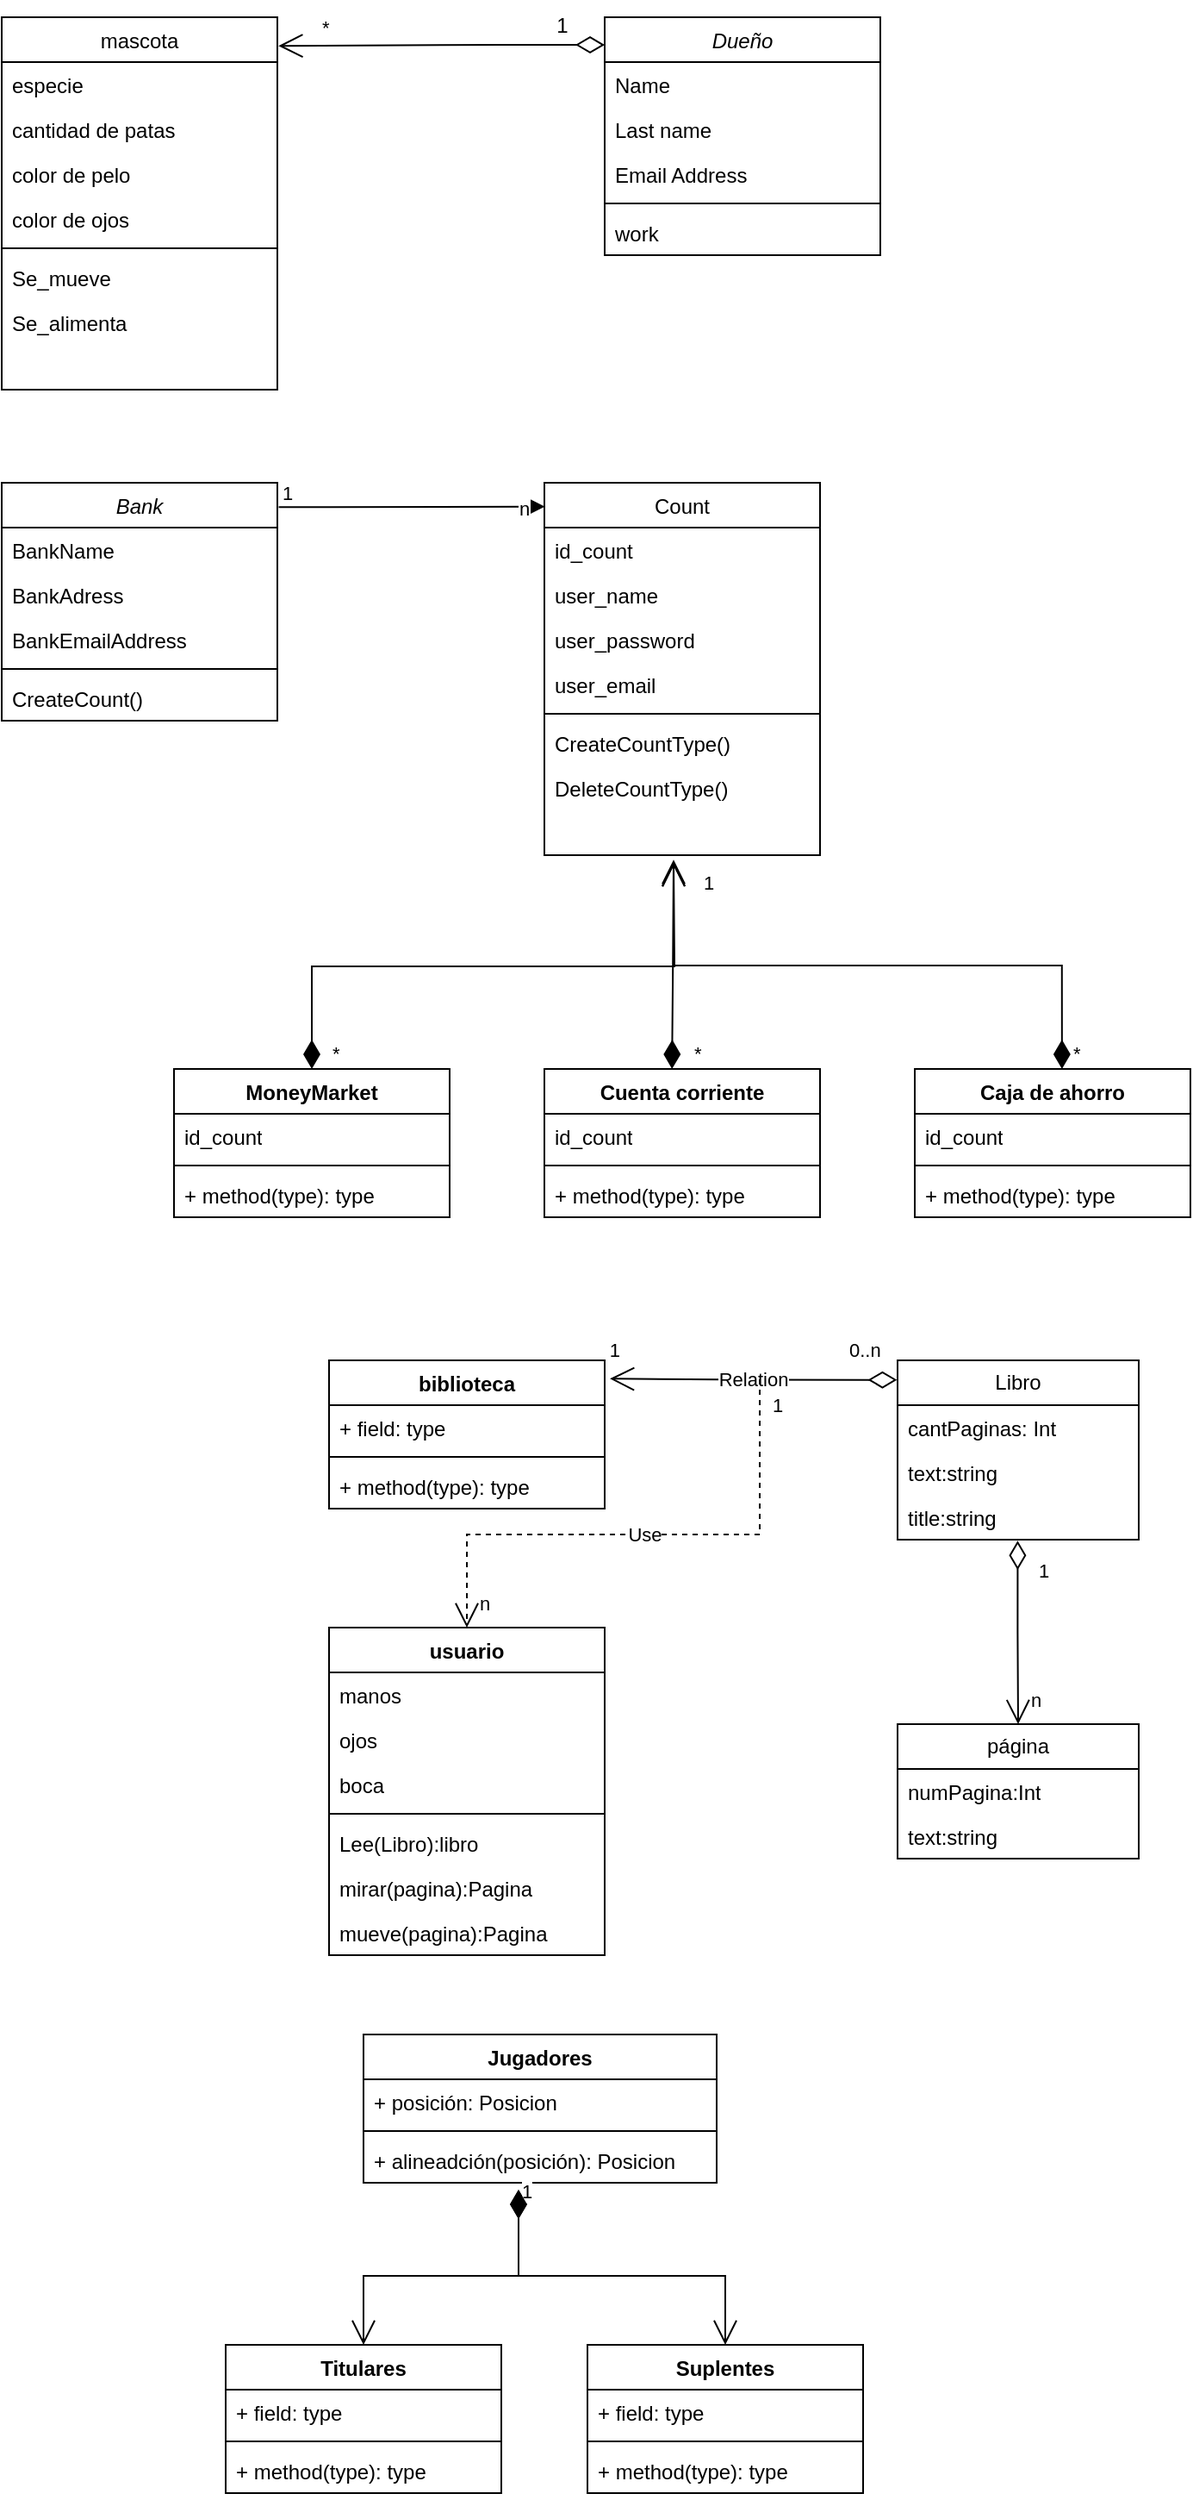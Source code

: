 <mxfile version="24.7.17">
  <diagram id="C5RBs43oDa-KdzZeNtuy" name="Page-1">
    <mxGraphModel dx="517" dy="310" grid="1" gridSize="10" guides="1" tooltips="1" connect="1" arrows="1" fold="1" page="1" pageScale="1" pageWidth="827" pageHeight="1169" math="0" shadow="0">
      <root>
        <mxCell id="WIyWlLk6GJQsqaUBKTNV-0" />
        <mxCell id="WIyWlLk6GJQsqaUBKTNV-1" parent="WIyWlLk6GJQsqaUBKTNV-0" />
        <mxCell id="zkfFHV4jXpPFQw0GAbJ--0" value="Dueño" style="swimlane;fontStyle=2;align=center;verticalAlign=top;childLayout=stackLayout;horizontal=1;startSize=26;horizontalStack=0;resizeParent=1;resizeLast=0;collapsible=1;marginBottom=0;rounded=0;shadow=0;strokeWidth=1;" parent="WIyWlLk6GJQsqaUBKTNV-1" vertex="1">
          <mxGeometry x="380" y="20" width="160" height="138" as="geometry">
            <mxRectangle x="230" y="140" width="160" height="26" as="alternateBounds" />
          </mxGeometry>
        </mxCell>
        <mxCell id="zkfFHV4jXpPFQw0GAbJ--1" value="Name" style="text;align=left;verticalAlign=top;spacingLeft=4;spacingRight=4;overflow=hidden;rotatable=0;points=[[0,0.5],[1,0.5]];portConstraint=eastwest;" parent="zkfFHV4jXpPFQw0GAbJ--0" vertex="1">
          <mxGeometry y="26" width="160" height="26" as="geometry" />
        </mxCell>
        <mxCell id="zkfFHV4jXpPFQw0GAbJ--2" value="Last name" style="text;align=left;verticalAlign=top;spacingLeft=4;spacingRight=4;overflow=hidden;rotatable=0;points=[[0,0.5],[1,0.5]];portConstraint=eastwest;rounded=0;shadow=0;html=0;" parent="zkfFHV4jXpPFQw0GAbJ--0" vertex="1">
          <mxGeometry y="52" width="160" height="26" as="geometry" />
        </mxCell>
        <mxCell id="zkfFHV4jXpPFQw0GAbJ--3" value="Email Address" style="text;align=left;verticalAlign=top;spacingLeft=4;spacingRight=4;overflow=hidden;rotatable=0;points=[[0,0.5],[1,0.5]];portConstraint=eastwest;rounded=0;shadow=0;html=0;" parent="zkfFHV4jXpPFQw0GAbJ--0" vertex="1">
          <mxGeometry y="78" width="160" height="26" as="geometry" />
        </mxCell>
        <mxCell id="zkfFHV4jXpPFQw0GAbJ--4" value="" style="line;html=1;strokeWidth=1;align=left;verticalAlign=middle;spacingTop=-1;spacingLeft=3;spacingRight=3;rotatable=0;labelPosition=right;points=[];portConstraint=eastwest;" parent="zkfFHV4jXpPFQw0GAbJ--0" vertex="1">
          <mxGeometry y="104" width="160" height="8" as="geometry" />
        </mxCell>
        <mxCell id="zkfFHV4jXpPFQw0GAbJ--5" value="work" style="text;align=left;verticalAlign=top;spacingLeft=4;spacingRight=4;overflow=hidden;rotatable=0;points=[[0,0.5],[1,0.5]];portConstraint=eastwest;" parent="zkfFHV4jXpPFQw0GAbJ--0" vertex="1">
          <mxGeometry y="112" width="160" height="26" as="geometry" />
        </mxCell>
        <mxCell id="zkfFHV4jXpPFQw0GAbJ--17" value="mascota" style="swimlane;fontStyle=0;align=center;verticalAlign=top;childLayout=stackLayout;horizontal=1;startSize=26;horizontalStack=0;resizeParent=1;resizeLast=0;collapsible=1;marginBottom=0;rounded=0;shadow=0;strokeWidth=1;" parent="WIyWlLk6GJQsqaUBKTNV-1" vertex="1">
          <mxGeometry x="30" y="20" width="160" height="216" as="geometry">
            <mxRectangle x="550" y="140" width="160" height="26" as="alternateBounds" />
          </mxGeometry>
        </mxCell>
        <mxCell id="zkfFHV4jXpPFQw0GAbJ--18" value="especie " style="text;align=left;verticalAlign=top;spacingLeft=4;spacingRight=4;overflow=hidden;rotatable=0;points=[[0,0.5],[1,0.5]];portConstraint=eastwest;" parent="zkfFHV4jXpPFQw0GAbJ--17" vertex="1">
          <mxGeometry y="26" width="160" height="26" as="geometry" />
        </mxCell>
        <mxCell id="zkfFHV4jXpPFQw0GAbJ--19" value="cantidad de patas" style="text;align=left;verticalAlign=top;spacingLeft=4;spacingRight=4;overflow=hidden;rotatable=0;points=[[0,0.5],[1,0.5]];portConstraint=eastwest;rounded=0;shadow=0;html=0;" parent="zkfFHV4jXpPFQw0GAbJ--17" vertex="1">
          <mxGeometry y="52" width="160" height="26" as="geometry" />
        </mxCell>
        <mxCell id="zkfFHV4jXpPFQw0GAbJ--20" value="color de pelo" style="text;align=left;verticalAlign=top;spacingLeft=4;spacingRight=4;overflow=hidden;rotatable=0;points=[[0,0.5],[1,0.5]];portConstraint=eastwest;rounded=0;shadow=0;html=0;" parent="zkfFHV4jXpPFQw0GAbJ--17" vertex="1">
          <mxGeometry y="78" width="160" height="26" as="geometry" />
        </mxCell>
        <mxCell id="zkfFHV4jXpPFQw0GAbJ--21" value="color de ojos" style="text;align=left;verticalAlign=top;spacingLeft=4;spacingRight=4;overflow=hidden;rotatable=0;points=[[0,0.5],[1,0.5]];portConstraint=eastwest;rounded=0;shadow=0;html=0;" parent="zkfFHV4jXpPFQw0GAbJ--17" vertex="1">
          <mxGeometry y="104" width="160" height="26" as="geometry" />
        </mxCell>
        <mxCell id="zkfFHV4jXpPFQw0GAbJ--23" value="" style="line;html=1;strokeWidth=1;align=left;verticalAlign=middle;spacingTop=-1;spacingLeft=3;spacingRight=3;rotatable=0;labelPosition=right;points=[];portConstraint=eastwest;" parent="zkfFHV4jXpPFQw0GAbJ--17" vertex="1">
          <mxGeometry y="130" width="160" height="8" as="geometry" />
        </mxCell>
        <mxCell id="zkfFHV4jXpPFQw0GAbJ--24" value="Se_mueve" style="text;align=left;verticalAlign=top;spacingLeft=4;spacingRight=4;overflow=hidden;rotatable=0;points=[[0,0.5],[1,0.5]];portConstraint=eastwest;" parent="zkfFHV4jXpPFQw0GAbJ--17" vertex="1">
          <mxGeometry y="138" width="160" height="26" as="geometry" />
        </mxCell>
        <mxCell id="zkfFHV4jXpPFQw0GAbJ--25" value="Se_alimenta" style="text;align=left;verticalAlign=top;spacingLeft=4;spacingRight=4;overflow=hidden;rotatable=0;points=[[0,0.5],[1,0.5]];portConstraint=eastwest;" parent="zkfFHV4jXpPFQw0GAbJ--17" vertex="1">
          <mxGeometry y="164" width="160" height="26" as="geometry" />
        </mxCell>
        <mxCell id="4PuaCXMVwHpurft8HPdo-10" value="Bank" style="swimlane;fontStyle=2;align=center;verticalAlign=top;childLayout=stackLayout;horizontal=1;startSize=26;horizontalStack=0;resizeParent=1;resizeLast=0;collapsible=1;marginBottom=0;rounded=0;shadow=0;strokeWidth=1;" parent="WIyWlLk6GJQsqaUBKTNV-1" vertex="1">
          <mxGeometry x="30" y="290" width="160" height="138" as="geometry">
            <mxRectangle x="230" y="140" width="160" height="26" as="alternateBounds" />
          </mxGeometry>
        </mxCell>
        <mxCell id="4PuaCXMVwHpurft8HPdo-11" value="BankName" style="text;align=left;verticalAlign=top;spacingLeft=4;spacingRight=4;overflow=hidden;rotatable=0;points=[[0,0.5],[1,0.5]];portConstraint=eastwest;" parent="4PuaCXMVwHpurft8HPdo-10" vertex="1">
          <mxGeometry y="26" width="160" height="26" as="geometry" />
        </mxCell>
        <mxCell id="4PuaCXMVwHpurft8HPdo-12" value="BankAdress" style="text;align=left;verticalAlign=top;spacingLeft=4;spacingRight=4;overflow=hidden;rotatable=0;points=[[0,0.5],[1,0.5]];portConstraint=eastwest;rounded=0;shadow=0;html=0;" parent="4PuaCXMVwHpurft8HPdo-10" vertex="1">
          <mxGeometry y="52" width="160" height="26" as="geometry" />
        </mxCell>
        <mxCell id="4PuaCXMVwHpurft8HPdo-13" value="BankEmailAddress" style="text;align=left;verticalAlign=top;spacingLeft=4;spacingRight=4;overflow=hidden;rotatable=0;points=[[0,0.5],[1,0.5]];portConstraint=eastwest;rounded=0;shadow=0;html=0;" parent="4PuaCXMVwHpurft8HPdo-10" vertex="1">
          <mxGeometry y="78" width="160" height="26" as="geometry" />
        </mxCell>
        <mxCell id="4PuaCXMVwHpurft8HPdo-14" value="" style="line;html=1;strokeWidth=1;align=left;verticalAlign=middle;spacingTop=-1;spacingLeft=3;spacingRight=3;rotatable=0;labelPosition=right;points=[];portConstraint=eastwest;" parent="4PuaCXMVwHpurft8HPdo-10" vertex="1">
          <mxGeometry y="104" width="160" height="8" as="geometry" />
        </mxCell>
        <mxCell id="4PuaCXMVwHpurft8HPdo-15" value="CreateCount()" style="text;align=left;verticalAlign=top;spacingLeft=4;spacingRight=4;overflow=hidden;rotatable=0;points=[[0,0.5],[1,0.5]];portConstraint=eastwest;" parent="4PuaCXMVwHpurft8HPdo-10" vertex="1">
          <mxGeometry y="112" width="160" height="26" as="geometry" />
        </mxCell>
        <mxCell id="4PuaCXMVwHpurft8HPdo-16" value="Count" style="swimlane;fontStyle=0;align=center;verticalAlign=top;childLayout=stackLayout;horizontal=1;startSize=26;horizontalStack=0;resizeParent=1;resizeLast=0;collapsible=1;marginBottom=0;rounded=0;shadow=0;strokeWidth=1;" parent="WIyWlLk6GJQsqaUBKTNV-1" vertex="1">
          <mxGeometry x="345" y="290" width="160" height="216" as="geometry">
            <mxRectangle x="550" y="140" width="160" height="26" as="alternateBounds" />
          </mxGeometry>
        </mxCell>
        <mxCell id="4PuaCXMVwHpurft8HPdo-17" value="id_count" style="text;align=left;verticalAlign=top;spacingLeft=4;spacingRight=4;overflow=hidden;rotatable=0;points=[[0,0.5],[1,0.5]];portConstraint=eastwest;" parent="4PuaCXMVwHpurft8HPdo-16" vertex="1">
          <mxGeometry y="26" width="160" height="26" as="geometry" />
        </mxCell>
        <mxCell id="4PuaCXMVwHpurft8HPdo-18" value="user_name" style="text;align=left;verticalAlign=top;spacingLeft=4;spacingRight=4;overflow=hidden;rotatable=0;points=[[0,0.5],[1,0.5]];portConstraint=eastwest;rounded=0;shadow=0;html=0;" parent="4PuaCXMVwHpurft8HPdo-16" vertex="1">
          <mxGeometry y="52" width="160" height="26" as="geometry" />
        </mxCell>
        <mxCell id="4PuaCXMVwHpurft8HPdo-19" value="user_password" style="text;align=left;verticalAlign=top;spacingLeft=4;spacingRight=4;overflow=hidden;rotatable=0;points=[[0,0.5],[1,0.5]];portConstraint=eastwest;rounded=0;shadow=0;html=0;" parent="4PuaCXMVwHpurft8HPdo-16" vertex="1">
          <mxGeometry y="78" width="160" height="26" as="geometry" />
        </mxCell>
        <mxCell id="4PuaCXMVwHpurft8HPdo-20" value="user_email" style="text;align=left;verticalAlign=top;spacingLeft=4;spacingRight=4;overflow=hidden;rotatable=0;points=[[0,0.5],[1,0.5]];portConstraint=eastwest;rounded=0;shadow=0;html=0;" parent="4PuaCXMVwHpurft8HPdo-16" vertex="1">
          <mxGeometry y="104" width="160" height="26" as="geometry" />
        </mxCell>
        <mxCell id="4PuaCXMVwHpurft8HPdo-21" value="" style="line;html=1;strokeWidth=1;align=left;verticalAlign=middle;spacingTop=-1;spacingLeft=3;spacingRight=3;rotatable=0;labelPosition=right;points=[];portConstraint=eastwest;" parent="4PuaCXMVwHpurft8HPdo-16" vertex="1">
          <mxGeometry y="130" width="160" height="8" as="geometry" />
        </mxCell>
        <mxCell id="4PuaCXMVwHpurft8HPdo-22" value="CreateCountType()" style="text;align=left;verticalAlign=top;spacingLeft=4;spacingRight=4;overflow=hidden;rotatable=0;points=[[0,0.5],[1,0.5]];portConstraint=eastwest;" parent="4PuaCXMVwHpurft8HPdo-16" vertex="1">
          <mxGeometry y="138" width="160" height="26" as="geometry" />
        </mxCell>
        <mxCell id="4PuaCXMVwHpurft8HPdo-23" value="DeleteCountType()" style="text;align=left;verticalAlign=top;spacingLeft=4;spacingRight=4;overflow=hidden;rotatable=0;points=[[0,0.5],[1,0.5]];portConstraint=eastwest;" parent="4PuaCXMVwHpurft8HPdo-16" vertex="1">
          <mxGeometry y="164" width="160" height="26" as="geometry" />
        </mxCell>
        <mxCell id="4PuaCXMVwHpurft8HPdo-26" value="" style="endArrow=block;endFill=1;html=1;edgeStyle=orthogonalEdgeStyle;align=left;verticalAlign=top;rounded=0;entryX=0.002;entryY=0.064;entryDx=0;entryDy=0;entryPerimeter=0;exitX=1.005;exitY=0.102;exitDx=0;exitDy=0;exitPerimeter=0;" parent="WIyWlLk6GJQsqaUBKTNV-1" source="4PuaCXMVwHpurft8HPdo-10" target="4PuaCXMVwHpurft8HPdo-16" edge="1">
          <mxGeometry x="-1" relative="1" as="geometry">
            <mxPoint x="193" y="304" as="sourcePoint" />
            <mxPoint x="346.3" y="266.376" as="targetPoint" />
            <Array as="points">
              <mxPoint x="220" y="304" />
            </Array>
          </mxGeometry>
        </mxCell>
        <mxCell id="4PuaCXMVwHpurft8HPdo-27" value="1" style="edgeLabel;resizable=0;html=1;align=left;verticalAlign=bottom;" parent="4PuaCXMVwHpurft8HPdo-26" connectable="0" vertex="1">
          <mxGeometry x="-1" relative="1" as="geometry" />
        </mxCell>
        <mxCell id="4PuaCXMVwHpurft8HPdo-28" value="n" style="edgeLabel;html=1;align=center;verticalAlign=middle;resizable=0;points=[];" parent="4PuaCXMVwHpurft8HPdo-26" vertex="1" connectable="0">
          <mxGeometry x="0.834" y="-1" relative="1" as="geometry">
            <mxPoint as="offset" />
          </mxGeometry>
        </mxCell>
        <mxCell id="4PuaCXMVwHpurft8HPdo-29" value="*" style="endArrow=open;html=1;endSize=12;startArrow=diamondThin;startSize=14;startFill=0;edgeStyle=orthogonalEdgeStyle;align=left;verticalAlign=bottom;rounded=0;exitX=0;exitY=0.116;exitDx=0;exitDy=0;exitPerimeter=0;entryX=1.004;entryY=0.077;entryDx=0;entryDy=0;entryPerimeter=0;" parent="WIyWlLk6GJQsqaUBKTNV-1" source="zkfFHV4jXpPFQw0GAbJ--0" target="zkfFHV4jXpPFQw0GAbJ--17" edge="1">
          <mxGeometry x="0.751" y="-2" relative="1" as="geometry">
            <mxPoint x="345" y="36.974" as="sourcePoint" />
            <mxPoint x="178.4" y="39.008" as="targetPoint" />
            <Array as="points">
              <mxPoint x="320" y="36" />
            </Array>
            <mxPoint as="offset" />
          </mxGeometry>
        </mxCell>
        <mxCell id="4PuaCXMVwHpurft8HPdo-31" value="1" style="text;html=1;align=center;verticalAlign=middle;resizable=0;points=[];autosize=1;strokeColor=none;fillColor=none;" parent="WIyWlLk6GJQsqaUBKTNV-1" vertex="1">
          <mxGeometry x="340" y="10" width="30" height="30" as="geometry" />
        </mxCell>
        <mxCell id="4PuaCXMVwHpurft8HPdo-32" value="Cuenta corriente" style="swimlane;fontStyle=1;align=center;verticalAlign=top;childLayout=stackLayout;horizontal=1;startSize=26;horizontalStack=0;resizeParent=1;resizeParentMax=0;resizeLast=0;collapsible=1;marginBottom=0;whiteSpace=wrap;html=1;" parent="WIyWlLk6GJQsqaUBKTNV-1" vertex="1">
          <mxGeometry x="345" y="630" width="160" height="86" as="geometry" />
        </mxCell>
        <mxCell id="4PuaCXMVwHpurft8HPdo-33" value="id_count" style="text;strokeColor=none;fillColor=none;align=left;verticalAlign=top;spacingLeft=4;spacingRight=4;overflow=hidden;rotatable=0;points=[[0,0.5],[1,0.5]];portConstraint=eastwest;whiteSpace=wrap;html=1;" parent="4PuaCXMVwHpurft8HPdo-32" vertex="1">
          <mxGeometry y="26" width="160" height="26" as="geometry" />
        </mxCell>
        <mxCell id="4PuaCXMVwHpurft8HPdo-34" value="" style="line;strokeWidth=1;fillColor=none;align=left;verticalAlign=middle;spacingTop=-1;spacingLeft=3;spacingRight=3;rotatable=0;labelPosition=right;points=[];portConstraint=eastwest;strokeColor=inherit;" parent="4PuaCXMVwHpurft8HPdo-32" vertex="1">
          <mxGeometry y="52" width="160" height="8" as="geometry" />
        </mxCell>
        <mxCell id="4PuaCXMVwHpurft8HPdo-35" value="+ method(type): type" style="text;strokeColor=none;fillColor=none;align=left;verticalAlign=top;spacingLeft=4;spacingRight=4;overflow=hidden;rotatable=0;points=[[0,0.5],[1,0.5]];portConstraint=eastwest;whiteSpace=wrap;html=1;" parent="4PuaCXMVwHpurft8HPdo-32" vertex="1">
          <mxGeometry y="60" width="160" height="26" as="geometry" />
        </mxCell>
        <mxCell id="4PuaCXMVwHpurft8HPdo-36" value="MoneyMarket" style="swimlane;fontStyle=1;align=center;verticalAlign=top;childLayout=stackLayout;horizontal=1;startSize=26;horizontalStack=0;resizeParent=1;resizeParentMax=0;resizeLast=0;collapsible=1;marginBottom=0;whiteSpace=wrap;html=1;" parent="WIyWlLk6GJQsqaUBKTNV-1" vertex="1">
          <mxGeometry x="130" y="630" width="160" height="86" as="geometry" />
        </mxCell>
        <mxCell id="4PuaCXMVwHpurft8HPdo-37" value="id_count" style="text;strokeColor=none;fillColor=none;align=left;verticalAlign=top;spacingLeft=4;spacingRight=4;overflow=hidden;rotatable=0;points=[[0,0.5],[1,0.5]];portConstraint=eastwest;whiteSpace=wrap;html=1;" parent="4PuaCXMVwHpurft8HPdo-36" vertex="1">
          <mxGeometry y="26" width="160" height="26" as="geometry" />
        </mxCell>
        <mxCell id="4PuaCXMVwHpurft8HPdo-38" value="" style="line;strokeWidth=1;fillColor=none;align=left;verticalAlign=middle;spacingTop=-1;spacingLeft=3;spacingRight=3;rotatable=0;labelPosition=right;points=[];portConstraint=eastwest;strokeColor=inherit;" parent="4PuaCXMVwHpurft8HPdo-36" vertex="1">
          <mxGeometry y="52" width="160" height="8" as="geometry" />
        </mxCell>
        <mxCell id="4PuaCXMVwHpurft8HPdo-39" value="+ method(type): type" style="text;strokeColor=none;fillColor=none;align=left;verticalAlign=top;spacingLeft=4;spacingRight=4;overflow=hidden;rotatable=0;points=[[0,0.5],[1,0.5]];portConstraint=eastwest;whiteSpace=wrap;html=1;" parent="4PuaCXMVwHpurft8HPdo-36" vertex="1">
          <mxGeometry y="60" width="160" height="26" as="geometry" />
        </mxCell>
        <mxCell id="4PuaCXMVwHpurft8HPdo-40" value="Caja de ahorro" style="swimlane;fontStyle=1;align=center;verticalAlign=top;childLayout=stackLayout;horizontal=1;startSize=26;horizontalStack=0;resizeParent=1;resizeParentMax=0;resizeLast=0;collapsible=1;marginBottom=0;whiteSpace=wrap;html=1;" parent="WIyWlLk6GJQsqaUBKTNV-1" vertex="1">
          <mxGeometry x="560" y="630" width="160" height="86" as="geometry" />
        </mxCell>
        <mxCell id="4PuaCXMVwHpurft8HPdo-41" value="id_count" style="text;strokeColor=none;fillColor=none;align=left;verticalAlign=top;spacingLeft=4;spacingRight=4;overflow=hidden;rotatable=0;points=[[0,0.5],[1,0.5]];portConstraint=eastwest;whiteSpace=wrap;html=1;" parent="4PuaCXMVwHpurft8HPdo-40" vertex="1">
          <mxGeometry y="26" width="160" height="26" as="geometry" />
        </mxCell>
        <mxCell id="4PuaCXMVwHpurft8HPdo-42" value="" style="line;strokeWidth=1;fillColor=none;align=left;verticalAlign=middle;spacingTop=-1;spacingLeft=3;spacingRight=3;rotatable=0;labelPosition=right;points=[];portConstraint=eastwest;strokeColor=inherit;" parent="4PuaCXMVwHpurft8HPdo-40" vertex="1">
          <mxGeometry y="52" width="160" height="8" as="geometry" />
        </mxCell>
        <mxCell id="4PuaCXMVwHpurft8HPdo-43" value="+ method(type): type" style="text;strokeColor=none;fillColor=none;align=left;verticalAlign=top;spacingLeft=4;spacingRight=4;overflow=hidden;rotatable=0;points=[[0,0.5],[1,0.5]];portConstraint=eastwest;whiteSpace=wrap;html=1;" parent="4PuaCXMVwHpurft8HPdo-40" vertex="1">
          <mxGeometry y="60" width="160" height="26" as="geometry" />
        </mxCell>
        <mxCell id="4PuaCXMVwHpurft8HPdo-44" value="*" style="endArrow=open;html=1;endSize=12;startArrow=diamondThin;startSize=14;startFill=1;edgeStyle=orthogonalEdgeStyle;align=left;verticalAlign=bottom;rounded=0;exitX=0.5;exitY=0;exitDx=0;exitDy=0;" parent="WIyWlLk6GJQsqaUBKTNV-1" source="4PuaCXMVwHpurft8HPdo-36" edge="1">
          <mxGeometry x="-1" y="-10" relative="1" as="geometry">
            <mxPoint x="210" y="610" as="sourcePoint" />
            <mxPoint x="420" y="510" as="targetPoint" />
            <mxPoint as="offset" />
          </mxGeometry>
        </mxCell>
        <mxCell id="4PuaCXMVwHpurft8HPdo-45" value="*" style="endArrow=open;html=1;endSize=12;startArrow=diamondThin;startSize=14;startFill=1;edgeStyle=orthogonalEdgeStyle;align=left;verticalAlign=bottom;rounded=0;exitX=0.534;exitY=0.016;exitDx=0;exitDy=0;exitPerimeter=0;" parent="WIyWlLk6GJQsqaUBKTNV-1" edge="1">
          <mxGeometry x="-1" y="-5" relative="1" as="geometry">
            <mxPoint x="645.44" y="629.996" as="sourcePoint" />
            <mxPoint x="420" y="508.62" as="targetPoint" />
            <Array as="points">
              <mxPoint x="645" y="570" />
              <mxPoint x="420" y="570" />
            </Array>
            <mxPoint as="offset" />
          </mxGeometry>
        </mxCell>
        <mxCell id="4PuaCXMVwHpurft8HPdo-46" value="*" style="endArrow=open;html=1;endSize=12;startArrow=diamondThin;startSize=14;startFill=1;edgeStyle=orthogonalEdgeStyle;align=left;verticalAlign=bottom;rounded=0;exitX=0.463;exitY=0.001;exitDx=0;exitDy=0;exitPerimeter=0;" parent="WIyWlLk6GJQsqaUBKTNV-1" edge="1">
          <mxGeometry x="-0.999" y="-11" relative="1" as="geometry">
            <mxPoint x="419.08" y="629.996" as="sourcePoint" />
            <mxPoint x="420" y="509.91" as="targetPoint" />
            <mxPoint as="offset" />
          </mxGeometry>
        </mxCell>
        <mxCell id="4PuaCXMVwHpurft8HPdo-63" value="1" style="edgeLabel;html=1;align=center;verticalAlign=middle;resizable=0;points=[];" parent="4PuaCXMVwHpurft8HPdo-46" vertex="1" connectable="0">
          <mxGeometry x="0.803" y="-2" relative="1" as="geometry">
            <mxPoint x="18" as="offset" />
          </mxGeometry>
        </mxCell>
        <mxCell id="wE7fRVnuBu0q1dbweHUr-0" value="usuario" style="swimlane;fontStyle=1;align=center;verticalAlign=top;childLayout=stackLayout;horizontal=1;startSize=26;horizontalStack=0;resizeParent=1;resizeParentMax=0;resizeLast=0;collapsible=1;marginBottom=0;whiteSpace=wrap;html=1;" vertex="1" parent="WIyWlLk6GJQsqaUBKTNV-1">
          <mxGeometry x="220" y="954" width="160" height="190" as="geometry" />
        </mxCell>
        <mxCell id="wE7fRVnuBu0q1dbweHUr-15" value="manos" style="text;strokeColor=none;fillColor=none;align=left;verticalAlign=top;spacingLeft=4;spacingRight=4;overflow=hidden;rotatable=0;points=[[0,0.5],[1,0.5]];portConstraint=eastwest;whiteSpace=wrap;html=1;" vertex="1" parent="wE7fRVnuBu0q1dbweHUr-0">
          <mxGeometry y="26" width="160" height="26" as="geometry" />
        </mxCell>
        <mxCell id="wE7fRVnuBu0q1dbweHUr-1" value="ojos" style="text;strokeColor=none;fillColor=none;align=left;verticalAlign=top;spacingLeft=4;spacingRight=4;overflow=hidden;rotatable=0;points=[[0,0.5],[1,0.5]];portConstraint=eastwest;whiteSpace=wrap;html=1;" vertex="1" parent="wE7fRVnuBu0q1dbweHUr-0">
          <mxGeometry y="52" width="160" height="26" as="geometry" />
        </mxCell>
        <mxCell id="wE7fRVnuBu0q1dbweHUr-16" value="boca" style="text;strokeColor=none;fillColor=none;align=left;verticalAlign=top;spacingLeft=4;spacingRight=4;overflow=hidden;rotatable=0;points=[[0,0.5],[1,0.5]];portConstraint=eastwest;whiteSpace=wrap;html=1;" vertex="1" parent="wE7fRVnuBu0q1dbweHUr-0">
          <mxGeometry y="78" width="160" height="26" as="geometry" />
        </mxCell>
        <mxCell id="wE7fRVnuBu0q1dbweHUr-2" value="" style="line;strokeWidth=1;fillColor=none;align=left;verticalAlign=middle;spacingTop=-1;spacingLeft=3;spacingRight=3;rotatable=0;labelPosition=right;points=[];portConstraint=eastwest;strokeColor=inherit;" vertex="1" parent="wE7fRVnuBu0q1dbweHUr-0">
          <mxGeometry y="104" width="160" height="8" as="geometry" />
        </mxCell>
        <mxCell id="wE7fRVnuBu0q1dbweHUr-3" value="Lee(Libro):libro" style="text;strokeColor=none;fillColor=none;align=left;verticalAlign=top;spacingLeft=4;spacingRight=4;overflow=hidden;rotatable=0;points=[[0,0.5],[1,0.5]];portConstraint=eastwest;whiteSpace=wrap;html=1;" vertex="1" parent="wE7fRVnuBu0q1dbweHUr-0">
          <mxGeometry y="112" width="160" height="26" as="geometry" />
        </mxCell>
        <mxCell id="wE7fRVnuBu0q1dbweHUr-13" value="mirar(pagina):Pagina" style="text;strokeColor=none;fillColor=none;align=left;verticalAlign=top;spacingLeft=4;spacingRight=4;overflow=hidden;rotatable=0;points=[[0,0.5],[1,0.5]];portConstraint=eastwest;whiteSpace=wrap;html=1;" vertex="1" parent="wE7fRVnuBu0q1dbweHUr-0">
          <mxGeometry y="138" width="160" height="26" as="geometry" />
        </mxCell>
        <mxCell id="wE7fRVnuBu0q1dbweHUr-14" value="mueve(pagina):Pagina" style="text;strokeColor=none;fillColor=none;align=left;verticalAlign=top;spacingLeft=4;spacingRight=4;overflow=hidden;rotatable=0;points=[[0,0.5],[1,0.5]];portConstraint=eastwest;whiteSpace=wrap;html=1;" vertex="1" parent="wE7fRVnuBu0q1dbweHUr-0">
          <mxGeometry y="164" width="160" height="26" as="geometry" />
        </mxCell>
        <mxCell id="wE7fRVnuBu0q1dbweHUr-21" value="página" style="swimlane;fontStyle=0;childLayout=stackLayout;horizontal=1;startSize=26;fillColor=none;horizontalStack=0;resizeParent=1;resizeParentMax=0;resizeLast=0;collapsible=1;marginBottom=0;whiteSpace=wrap;html=1;" vertex="1" parent="WIyWlLk6GJQsqaUBKTNV-1">
          <mxGeometry x="550" y="1010" width="140" height="78" as="geometry" />
        </mxCell>
        <mxCell id="wE7fRVnuBu0q1dbweHUr-22" value="numPagina:Int" style="text;strokeColor=none;fillColor=none;align=left;verticalAlign=top;spacingLeft=4;spacingRight=4;overflow=hidden;rotatable=0;points=[[0,0.5],[1,0.5]];portConstraint=eastwest;whiteSpace=wrap;html=1;" vertex="1" parent="wE7fRVnuBu0q1dbweHUr-21">
          <mxGeometry y="26" width="140" height="26" as="geometry" />
        </mxCell>
        <mxCell id="wE7fRVnuBu0q1dbweHUr-23" value="text:string" style="text;strokeColor=none;fillColor=none;align=left;verticalAlign=top;spacingLeft=4;spacingRight=4;overflow=hidden;rotatable=0;points=[[0,0.5],[1,0.5]];portConstraint=eastwest;whiteSpace=wrap;html=1;" vertex="1" parent="wE7fRVnuBu0q1dbweHUr-21">
          <mxGeometry y="52" width="140" height="26" as="geometry" />
        </mxCell>
        <mxCell id="wE7fRVnuBu0q1dbweHUr-25" value="biblioteca" style="swimlane;fontStyle=1;align=center;verticalAlign=top;childLayout=stackLayout;horizontal=1;startSize=26;horizontalStack=0;resizeParent=1;resizeParentMax=0;resizeLast=0;collapsible=1;marginBottom=0;whiteSpace=wrap;html=1;" vertex="1" parent="WIyWlLk6GJQsqaUBKTNV-1">
          <mxGeometry x="220" y="799" width="160" height="86" as="geometry" />
        </mxCell>
        <mxCell id="wE7fRVnuBu0q1dbweHUr-26" value="+ field: type" style="text;strokeColor=none;fillColor=none;align=left;verticalAlign=top;spacingLeft=4;spacingRight=4;overflow=hidden;rotatable=0;points=[[0,0.5],[1,0.5]];portConstraint=eastwest;whiteSpace=wrap;html=1;" vertex="1" parent="wE7fRVnuBu0q1dbweHUr-25">
          <mxGeometry y="26" width="160" height="26" as="geometry" />
        </mxCell>
        <mxCell id="wE7fRVnuBu0q1dbweHUr-27" value="" style="line;strokeWidth=1;fillColor=none;align=left;verticalAlign=middle;spacingTop=-1;spacingLeft=3;spacingRight=3;rotatable=0;labelPosition=right;points=[];portConstraint=eastwest;strokeColor=inherit;" vertex="1" parent="wE7fRVnuBu0q1dbweHUr-25">
          <mxGeometry y="52" width="160" height="8" as="geometry" />
        </mxCell>
        <mxCell id="wE7fRVnuBu0q1dbweHUr-28" value="+ method(type): type" style="text;strokeColor=none;fillColor=none;align=left;verticalAlign=top;spacingLeft=4;spacingRight=4;overflow=hidden;rotatable=0;points=[[0,0.5],[1,0.5]];portConstraint=eastwest;whiteSpace=wrap;html=1;" vertex="1" parent="wE7fRVnuBu0q1dbweHUr-25">
          <mxGeometry y="60" width="160" height="26" as="geometry" />
        </mxCell>
        <mxCell id="wE7fRVnuBu0q1dbweHUr-29" value="Libro" style="swimlane;fontStyle=0;childLayout=stackLayout;horizontal=1;startSize=26;fillColor=none;horizontalStack=0;resizeParent=1;resizeParentMax=0;resizeLast=0;collapsible=1;marginBottom=0;whiteSpace=wrap;html=1;" vertex="1" parent="WIyWlLk6GJQsqaUBKTNV-1">
          <mxGeometry x="550" y="799" width="140" height="104" as="geometry" />
        </mxCell>
        <mxCell id="wE7fRVnuBu0q1dbweHUr-30" value="cantPaginas: Int" style="text;strokeColor=none;fillColor=none;align=left;verticalAlign=top;spacingLeft=4;spacingRight=4;overflow=hidden;rotatable=0;points=[[0,0.5],[1,0.5]];portConstraint=eastwest;whiteSpace=wrap;html=1;" vertex="1" parent="wE7fRVnuBu0q1dbweHUr-29">
          <mxGeometry y="26" width="140" height="26" as="geometry" />
        </mxCell>
        <mxCell id="wE7fRVnuBu0q1dbweHUr-31" value="text:string" style="text;strokeColor=none;fillColor=none;align=left;verticalAlign=top;spacingLeft=4;spacingRight=4;overflow=hidden;rotatable=0;points=[[0,0.5],[1,0.5]];portConstraint=eastwest;whiteSpace=wrap;html=1;" vertex="1" parent="wE7fRVnuBu0q1dbweHUr-29">
          <mxGeometry y="52" width="140" height="26" as="geometry" />
        </mxCell>
        <mxCell id="wE7fRVnuBu0q1dbweHUr-32" value="title:string" style="text;strokeColor=none;fillColor=none;align=left;verticalAlign=top;spacingLeft=4;spacingRight=4;overflow=hidden;rotatable=0;points=[[0,0.5],[1,0.5]];portConstraint=eastwest;whiteSpace=wrap;html=1;" vertex="1" parent="wE7fRVnuBu0q1dbweHUr-29">
          <mxGeometry y="78" width="140" height="26" as="geometry" />
        </mxCell>
        <mxCell id="wE7fRVnuBu0q1dbweHUr-37" value="1" style="endArrow=open;html=1;endSize=12;startArrow=diamondThin;startSize=14;startFill=0;edgeStyle=orthogonalEdgeStyle;align=left;verticalAlign=bottom;rounded=0;entryX=0.5;entryY=0;entryDx=0;entryDy=0;exitX=0.498;exitY=1.026;exitDx=0;exitDy=0;exitPerimeter=0;" edge="1" parent="WIyWlLk6GJQsqaUBKTNV-1" source="wE7fRVnuBu0q1dbweHUr-32" target="wE7fRVnuBu0q1dbweHUr-21">
          <mxGeometry x="-0.506" y="10" relative="1" as="geometry">
            <mxPoint x="420" y="960" as="sourcePoint" />
            <mxPoint x="580" y="960" as="targetPoint" />
            <Array as="points" />
            <mxPoint as="offset" />
          </mxGeometry>
        </mxCell>
        <mxCell id="wE7fRVnuBu0q1dbweHUr-39" value="n" style="edgeLabel;html=1;align=center;verticalAlign=middle;resizable=0;points=[];" vertex="1" connectable="0" parent="wE7fRVnuBu0q1dbweHUr-37">
          <mxGeometry x="0.675" y="-2" relative="1" as="geometry">
            <mxPoint x="12" y="3" as="offset" />
          </mxGeometry>
        </mxCell>
        <mxCell id="wE7fRVnuBu0q1dbweHUr-40" value="Relation" style="endArrow=open;html=1;endSize=12;startArrow=diamondThin;startSize=14;startFill=0;edgeStyle=orthogonalEdgeStyle;rounded=0;exitX=-0.002;exitY=0.109;exitDx=0;exitDy=0;exitPerimeter=0;entryX=1.019;entryY=0.124;entryDx=0;entryDy=0;entryPerimeter=0;" edge="1" parent="WIyWlLk6GJQsqaUBKTNV-1" source="wE7fRVnuBu0q1dbweHUr-29" target="wE7fRVnuBu0q1dbweHUr-25">
          <mxGeometry relative="1" as="geometry">
            <mxPoint x="330" y="900" as="sourcePoint" />
            <mxPoint x="490" y="900" as="targetPoint" />
          </mxGeometry>
        </mxCell>
        <mxCell id="wE7fRVnuBu0q1dbweHUr-41" value="0..n" style="edgeLabel;resizable=0;html=1;align=left;verticalAlign=top;" connectable="0" vertex="1" parent="wE7fRVnuBu0q1dbweHUr-40">
          <mxGeometry x="-1" relative="1" as="geometry">
            <mxPoint x="-30" y="-30" as="offset" />
          </mxGeometry>
        </mxCell>
        <mxCell id="wE7fRVnuBu0q1dbweHUr-42" value="1" style="edgeLabel;resizable=0;html=1;align=right;verticalAlign=top;" connectable="0" vertex="1" parent="wE7fRVnuBu0q1dbweHUr-40">
          <mxGeometry x="1" relative="1" as="geometry">
            <mxPoint x="7" y="-30" as="offset" />
          </mxGeometry>
        </mxCell>
        <mxCell id="wE7fRVnuBu0q1dbweHUr-43" value="Use" style="endArrow=open;endSize=12;dashed=1;html=1;rounded=0;entryX=0.5;entryY=0;entryDx=0;entryDy=0;" edge="1" parent="WIyWlLk6GJQsqaUBKTNV-1" target="wE7fRVnuBu0q1dbweHUr-0">
          <mxGeometry width="160" relative="1" as="geometry">
            <mxPoint x="470" y="810" as="sourcePoint" />
            <mxPoint x="490" y="900" as="targetPoint" />
            <Array as="points">
              <mxPoint x="470" y="900" />
              <mxPoint x="390" y="900" />
              <mxPoint x="300" y="900" />
            </Array>
          </mxGeometry>
        </mxCell>
        <mxCell id="wE7fRVnuBu0q1dbweHUr-44" value="1" style="edgeLabel;html=1;align=center;verticalAlign=middle;resizable=0;points=[];" vertex="1" connectable="0" parent="wE7fRVnuBu0q1dbweHUr-43">
          <mxGeometry x="-0.904" y="1" relative="1" as="geometry">
            <mxPoint x="9" as="offset" />
          </mxGeometry>
        </mxCell>
        <mxCell id="wE7fRVnuBu0q1dbweHUr-45" value="n" style="edgeLabel;html=1;align=center;verticalAlign=middle;resizable=0;points=[];" vertex="1" connectable="0" parent="wE7fRVnuBu0q1dbweHUr-43">
          <mxGeometry x="0.892" y="-1" relative="1" as="geometry">
            <mxPoint x="11" y="3" as="offset" />
          </mxGeometry>
        </mxCell>
        <mxCell id="wE7fRVnuBu0q1dbweHUr-46" value="Titulares" style="swimlane;fontStyle=1;align=center;verticalAlign=top;childLayout=stackLayout;horizontal=1;startSize=26;horizontalStack=0;resizeParent=1;resizeParentMax=0;resizeLast=0;collapsible=1;marginBottom=0;whiteSpace=wrap;html=1;" vertex="1" parent="WIyWlLk6GJQsqaUBKTNV-1">
          <mxGeometry x="160" y="1370" width="160" height="86" as="geometry" />
        </mxCell>
        <mxCell id="wE7fRVnuBu0q1dbweHUr-47" value="+ field: type" style="text;strokeColor=none;fillColor=none;align=left;verticalAlign=top;spacingLeft=4;spacingRight=4;overflow=hidden;rotatable=0;points=[[0,0.5],[1,0.5]];portConstraint=eastwest;whiteSpace=wrap;html=1;" vertex="1" parent="wE7fRVnuBu0q1dbweHUr-46">
          <mxGeometry y="26" width="160" height="26" as="geometry" />
        </mxCell>
        <mxCell id="wE7fRVnuBu0q1dbweHUr-48" value="" style="line;strokeWidth=1;fillColor=none;align=left;verticalAlign=middle;spacingTop=-1;spacingLeft=3;spacingRight=3;rotatable=0;labelPosition=right;points=[];portConstraint=eastwest;strokeColor=inherit;" vertex="1" parent="wE7fRVnuBu0q1dbweHUr-46">
          <mxGeometry y="52" width="160" height="8" as="geometry" />
        </mxCell>
        <mxCell id="wE7fRVnuBu0q1dbweHUr-49" value="+ method(type): type" style="text;strokeColor=none;fillColor=none;align=left;verticalAlign=top;spacingLeft=4;spacingRight=4;overflow=hidden;rotatable=0;points=[[0,0.5],[1,0.5]];portConstraint=eastwest;whiteSpace=wrap;html=1;" vertex="1" parent="wE7fRVnuBu0q1dbweHUr-46">
          <mxGeometry y="60" width="160" height="26" as="geometry" />
        </mxCell>
        <mxCell id="wE7fRVnuBu0q1dbweHUr-50" value="Suplentes" style="swimlane;fontStyle=1;align=center;verticalAlign=top;childLayout=stackLayout;horizontal=1;startSize=26;horizontalStack=0;resizeParent=1;resizeParentMax=0;resizeLast=0;collapsible=1;marginBottom=0;whiteSpace=wrap;html=1;" vertex="1" parent="WIyWlLk6GJQsqaUBKTNV-1">
          <mxGeometry x="370" y="1370" width="160" height="86" as="geometry" />
        </mxCell>
        <mxCell id="wE7fRVnuBu0q1dbweHUr-51" value="+ field: type" style="text;strokeColor=none;fillColor=none;align=left;verticalAlign=top;spacingLeft=4;spacingRight=4;overflow=hidden;rotatable=0;points=[[0,0.5],[1,0.5]];portConstraint=eastwest;whiteSpace=wrap;html=1;" vertex="1" parent="wE7fRVnuBu0q1dbweHUr-50">
          <mxGeometry y="26" width="160" height="26" as="geometry" />
        </mxCell>
        <mxCell id="wE7fRVnuBu0q1dbweHUr-52" value="" style="line;strokeWidth=1;fillColor=none;align=left;verticalAlign=middle;spacingTop=-1;spacingLeft=3;spacingRight=3;rotatable=0;labelPosition=right;points=[];portConstraint=eastwest;strokeColor=inherit;" vertex="1" parent="wE7fRVnuBu0q1dbweHUr-50">
          <mxGeometry y="52" width="160" height="8" as="geometry" />
        </mxCell>
        <mxCell id="wE7fRVnuBu0q1dbweHUr-53" value="+ method(type): type" style="text;strokeColor=none;fillColor=none;align=left;verticalAlign=top;spacingLeft=4;spacingRight=4;overflow=hidden;rotatable=0;points=[[0,0.5],[1,0.5]];portConstraint=eastwest;whiteSpace=wrap;html=1;" vertex="1" parent="wE7fRVnuBu0q1dbweHUr-50">
          <mxGeometry y="60" width="160" height="26" as="geometry" />
        </mxCell>
        <mxCell id="wE7fRVnuBu0q1dbweHUr-54" value="Jugadores" style="swimlane;fontStyle=1;align=center;verticalAlign=top;childLayout=stackLayout;horizontal=1;startSize=26;horizontalStack=0;resizeParent=1;resizeParentMax=0;resizeLast=0;collapsible=1;marginBottom=0;whiteSpace=wrap;html=1;" vertex="1" parent="WIyWlLk6GJQsqaUBKTNV-1">
          <mxGeometry x="240" y="1190" width="205" height="86" as="geometry" />
        </mxCell>
        <mxCell id="wE7fRVnuBu0q1dbweHUr-55" value="+ posición: Posicion" style="text;strokeColor=none;fillColor=none;align=left;verticalAlign=top;spacingLeft=4;spacingRight=4;overflow=hidden;rotatable=0;points=[[0,0.5],[1,0.5]];portConstraint=eastwest;whiteSpace=wrap;html=1;" vertex="1" parent="wE7fRVnuBu0q1dbweHUr-54">
          <mxGeometry y="26" width="205" height="26" as="geometry" />
        </mxCell>
        <mxCell id="wE7fRVnuBu0q1dbweHUr-56" value="" style="line;strokeWidth=1;fillColor=none;align=left;verticalAlign=middle;spacingTop=-1;spacingLeft=3;spacingRight=3;rotatable=0;labelPosition=right;points=[];portConstraint=eastwest;strokeColor=inherit;" vertex="1" parent="wE7fRVnuBu0q1dbweHUr-54">
          <mxGeometry y="52" width="205" height="8" as="geometry" />
        </mxCell>
        <mxCell id="wE7fRVnuBu0q1dbweHUr-57" value="+ alineadción(posición): Posicion" style="text;strokeColor=none;fillColor=none;align=left;verticalAlign=top;spacingLeft=4;spacingRight=4;overflow=hidden;rotatable=0;points=[[0,0.5],[1,0.5]];portConstraint=eastwest;whiteSpace=wrap;html=1;" vertex="1" parent="wE7fRVnuBu0q1dbweHUr-54">
          <mxGeometry y="60" width="205" height="26" as="geometry" />
        </mxCell>
        <mxCell id="wE7fRVnuBu0q1dbweHUr-58" value="1" style="endArrow=open;html=1;endSize=12;startArrow=diamondThin;startSize=14;startFill=1;edgeStyle=orthogonalEdgeStyle;align=left;verticalAlign=bottom;rounded=0;entryX=0.5;entryY=0;entryDx=0;entryDy=0;" edge="1" parent="WIyWlLk6GJQsqaUBKTNV-1" target="wE7fRVnuBu0q1dbweHUr-46">
          <mxGeometry x="-0.889" relative="1" as="geometry">
            <mxPoint x="330" y="1280" as="sourcePoint" />
            <mxPoint x="260" y="1370" as="targetPoint" />
            <Array as="points">
              <mxPoint x="330" y="1330" />
              <mxPoint x="240" y="1330" />
            </Array>
            <mxPoint as="offset" />
          </mxGeometry>
        </mxCell>
        <mxCell id="wE7fRVnuBu0q1dbweHUr-59" value="" style="endArrow=open;html=1;endSize=12;startArrow=diamondThin;startSize=14;startFill=1;edgeStyle=orthogonalEdgeStyle;align=left;verticalAlign=bottom;rounded=0;entryX=0.5;entryY=0;entryDx=0;entryDy=0;" edge="1" parent="WIyWlLk6GJQsqaUBKTNV-1" target="wE7fRVnuBu0q1dbweHUr-50">
          <mxGeometry x="0.143" y="30" relative="1" as="geometry">
            <mxPoint x="330" y="1280" as="sourcePoint" />
            <mxPoint x="605" y="1320" as="targetPoint" />
            <Array as="points">
              <mxPoint x="330" y="1330" />
              <mxPoint x="450" y="1330" />
            </Array>
            <mxPoint as="offset" />
          </mxGeometry>
        </mxCell>
      </root>
    </mxGraphModel>
  </diagram>
</mxfile>
